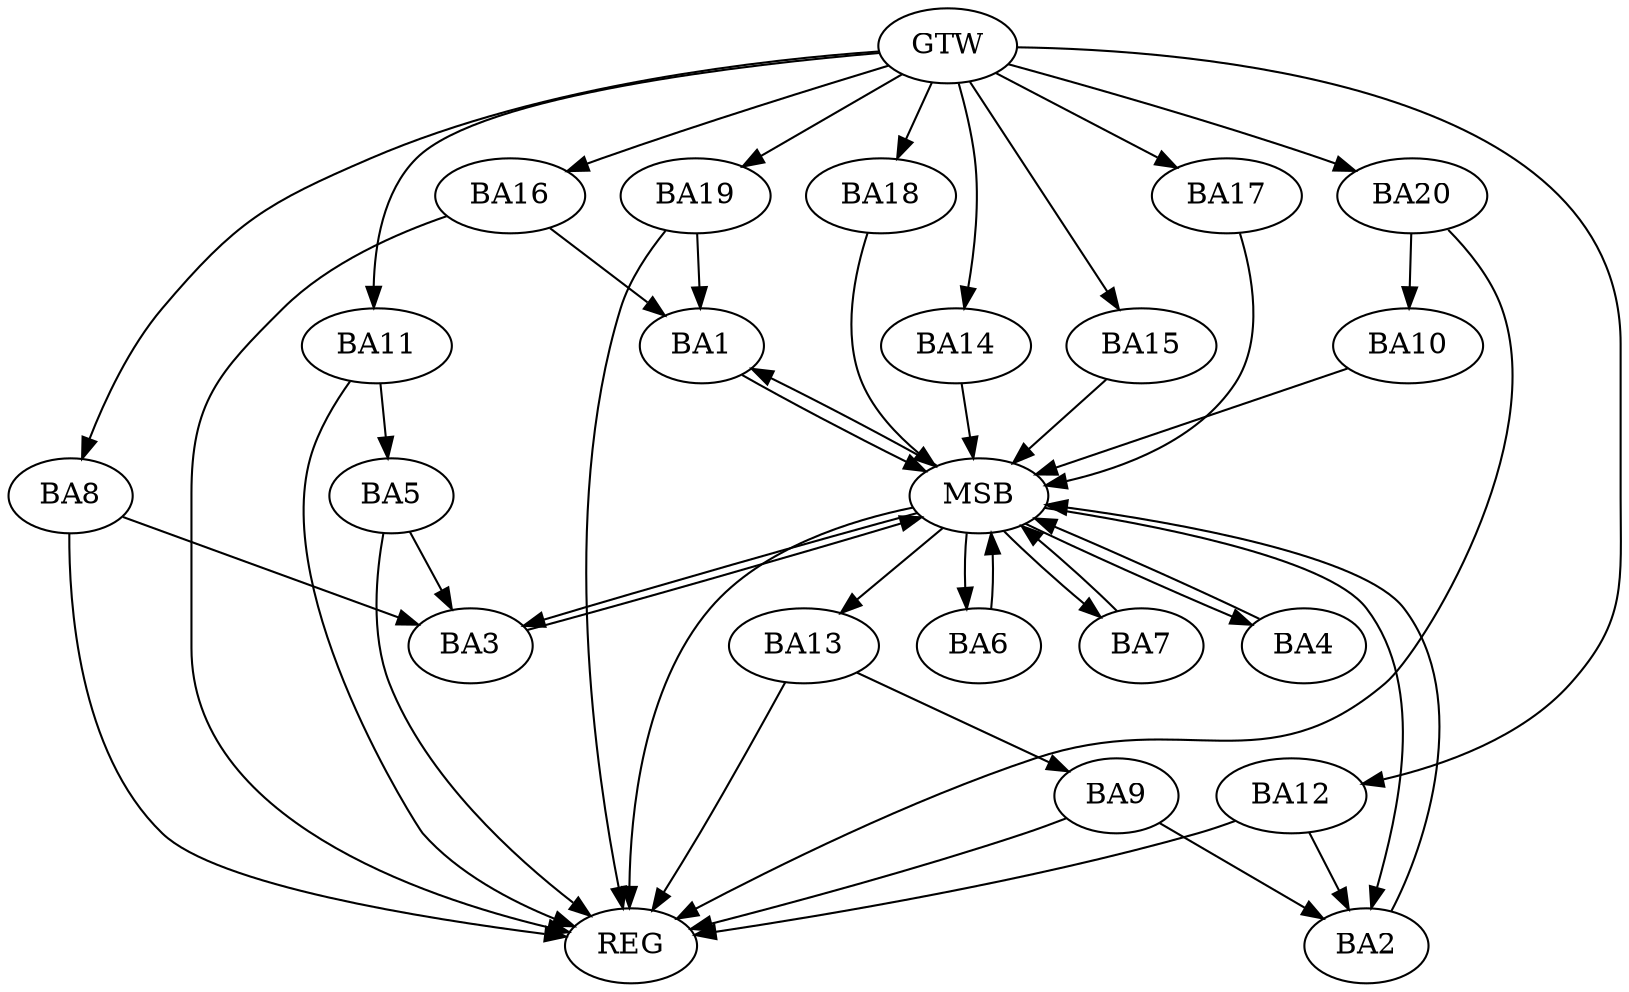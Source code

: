 strict digraph G {
  BA1 [ label="BA1" ];
  BA2 [ label="BA2" ];
  BA3 [ label="BA3" ];
  BA4 [ label="BA4" ];
  BA5 [ label="BA5" ];
  BA6 [ label="BA6" ];
  BA7 [ label="BA7" ];
  BA8 [ label="BA8" ];
  BA9 [ label="BA9" ];
  BA10 [ label="BA10" ];
  BA11 [ label="BA11" ];
  BA12 [ label="BA12" ];
  BA13 [ label="BA13" ];
  BA14 [ label="BA14" ];
  BA15 [ label="BA15" ];
  BA16 [ label="BA16" ];
  BA17 [ label="BA17" ];
  BA18 [ label="BA18" ];
  BA19 [ label="BA19" ];
  BA20 [ label="BA20" ];
  GTW [ label="GTW" ];
  REG [ label="REG" ];
  MSB [ label="MSB" ];
  BA5 -> BA3;
  BA8 -> BA3;
  BA9 -> BA2;
  BA11 -> BA5;
  BA12 -> BA2;
  BA13 -> BA9;
  BA16 -> BA1;
  BA19 -> BA1;
  BA20 -> BA10;
  GTW -> BA8;
  GTW -> BA11;
  GTW -> BA12;
  GTW -> BA14;
  GTW -> BA15;
  GTW -> BA16;
  GTW -> BA17;
  GTW -> BA18;
  GTW -> BA19;
  GTW -> BA20;
  BA5 -> REG;
  BA8 -> REG;
  BA9 -> REG;
  BA11 -> REG;
  BA12 -> REG;
  BA13 -> REG;
  BA16 -> REG;
  BA19 -> REG;
  BA20 -> REG;
  BA1 -> MSB;
  MSB -> BA2;
  MSB -> REG;
  BA2 -> MSB;
  MSB -> BA1;
  BA3 -> MSB;
  BA4 -> MSB;
  BA6 -> MSB;
  BA7 -> MSB;
  MSB -> BA4;
  BA10 -> MSB;
  MSB -> BA3;
  BA14 -> MSB;
  BA15 -> MSB;
  MSB -> BA13;
  BA17 -> MSB;
  MSB -> BA6;
  BA18 -> MSB;
  MSB -> BA7;
}
